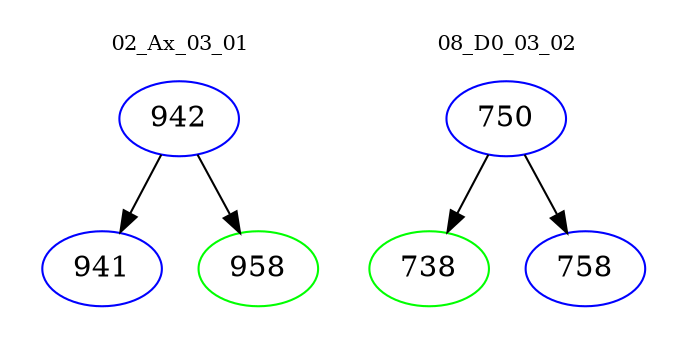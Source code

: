 digraph{
subgraph cluster_0 {
color = white
label = "02_Ax_03_01";
fontsize=10;
T0_942 [label="942", color="blue"]
T0_942 -> T0_941 [color="black"]
T0_941 [label="941", color="blue"]
T0_942 -> T0_958 [color="black"]
T0_958 [label="958", color="green"]
}
subgraph cluster_1 {
color = white
label = "08_D0_03_02";
fontsize=10;
T1_750 [label="750", color="blue"]
T1_750 -> T1_738 [color="black"]
T1_738 [label="738", color="green"]
T1_750 -> T1_758 [color="black"]
T1_758 [label="758", color="blue"]
}
}
